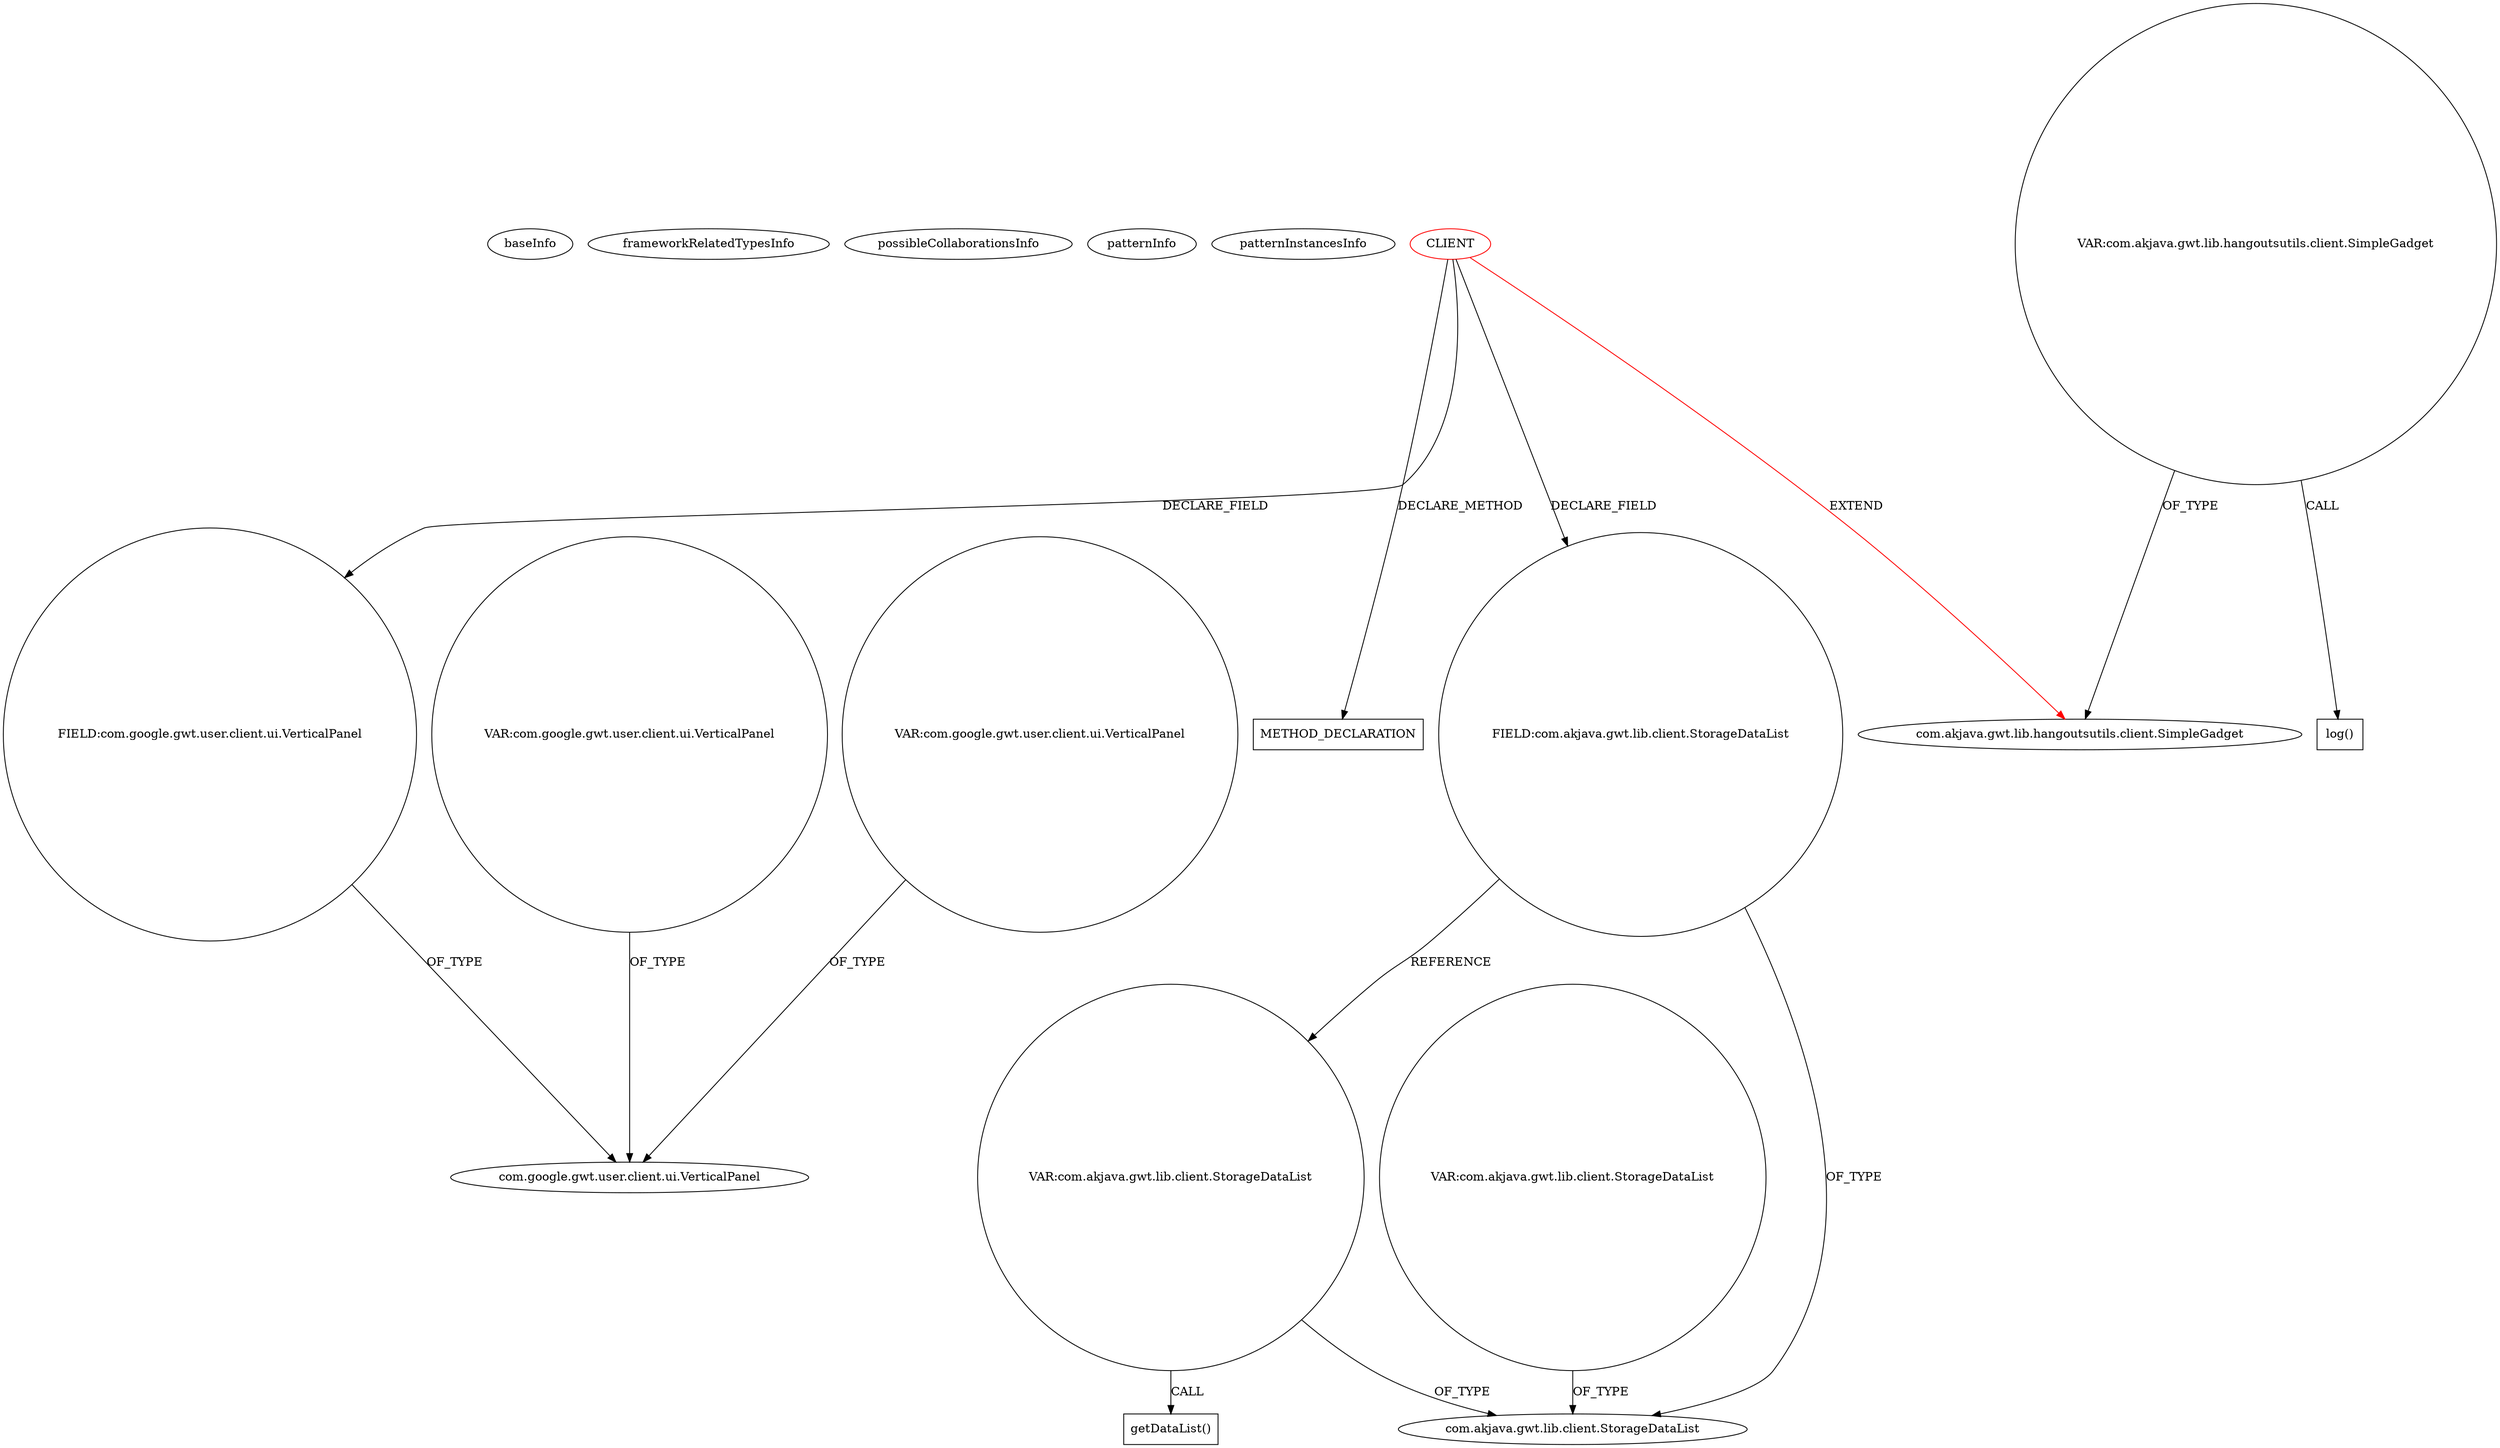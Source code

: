 digraph {
baseInfo[graphId=2152,category="pattern",isAnonymous=false,possibleRelation=false]
frameworkRelatedTypesInfo[0="com.akjava.gwt.lib.hangoutsutils.client.SimpleGadget"]
possibleCollaborationsInfo[]
patternInfo[frequency=2.0,patternRootClient=0]
patternInstancesInfo[0="akjava-GWT-Hangouts~/akjava-GWT-Hangouts/GWT-Hangouts-master/apps/sound-player/src/com/akjava/gwt/hangout/soundplayer/client/HangoutSoundPlayer.java~HangoutSoundPlayer~561",1="akjava-GWT-Hangouts~/akjava-GWT-Hangouts/GWT-Hangouts-master/apps/easyoverlay/src/com/akjava/gwt/hangout/easyoverlay/client/EasyOverlay.java~EasyOverlay~492"]
8[label="FIELD:com.akjava.gwt.lib.client.StorageDataList",vertexType="FIELD_DECLARATION",isFrameworkType=false,shape=circle]
355[label="VAR:com.akjava.gwt.lib.client.StorageDataList",vertexType="VARIABLE_EXPRESION",isFrameworkType=false,shape=circle]
9[label="com.akjava.gwt.lib.client.StorageDataList",vertexType="FRAMEWORK_CLASS_TYPE",isFrameworkType=false]
0[label="CLIENT",vertexType="ROOT_CLIENT_CLASS_DECLARATION",isFrameworkType=false,color=red]
356[label="getDataList()",vertexType="INSIDE_CALL",isFrameworkType=false,shape=box]
12[label="VAR:com.akjava.gwt.lib.client.StorageDataList",vertexType="VARIABLE_EXPRESION",isFrameworkType=false,shape=circle]
1[label="com.akjava.gwt.lib.hangoutsutils.client.SimpleGadget",vertexType="FRAMEWORK_CLASS_TYPE",isFrameworkType=false]
45[label="VAR:com.akjava.gwt.lib.hangoutsutils.client.SimpleGadget",vertexType="VARIABLE_EXPRESION",isFrameworkType=false,shape=circle]
46[label="log()",vertexType="INSIDE_CALL",isFrameworkType=false,shape=box]
2[label="FIELD:com.google.gwt.user.client.ui.VerticalPanel",vertexType="FIELD_DECLARATION",isFrameworkType=false,shape=circle]
331[label="METHOD_DECLARATION",vertexType="CLIENT_METHOD_DECLARATION",isFrameworkType=false,shape=box]
3[label="com.google.gwt.user.client.ui.VerticalPanel",vertexType="FRAMEWORK_CLASS_TYPE",isFrameworkType=false]
49[label="VAR:com.google.gwt.user.client.ui.VerticalPanel",vertexType="VARIABLE_EXPRESION",isFrameworkType=false,shape=circle]
275[label="VAR:com.google.gwt.user.client.ui.VerticalPanel",vertexType="VARIABLE_EXPRESION",isFrameworkType=false,shape=circle]
8->9[label="OF_TYPE"]
0->8[label="DECLARE_FIELD"]
8->355[label="REFERENCE"]
45->1[label="OF_TYPE"]
12->9[label="OF_TYPE"]
275->3[label="OF_TYPE"]
355->356[label="CALL"]
45->46[label="CALL"]
0->331[label="DECLARE_METHOD"]
355->9[label="OF_TYPE"]
0->1[label="EXTEND",color=red]
0->2[label="DECLARE_FIELD"]
49->3[label="OF_TYPE"]
2->3[label="OF_TYPE"]
}
